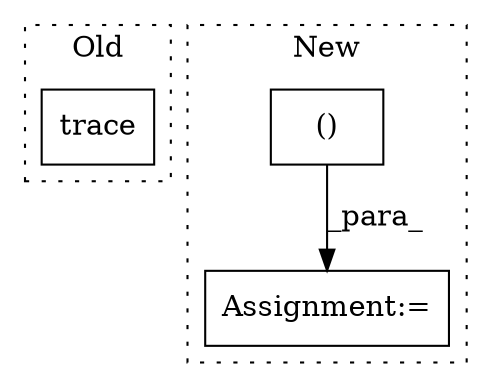 digraph G {
subgraph cluster0 {
1 [label="trace" a="32" s="4196,4233" l="6,1" shape="box"];
label = "Old";
style="dotted";
}
subgraph cluster1 {
2 [label="()" a="106" s="4249" l="43" shape="box"];
3 [label="Assignment:=" a="7" s="4243" l="6" shape="box"];
label = "New";
style="dotted";
}
2 -> 3 [label="_para_"];
}